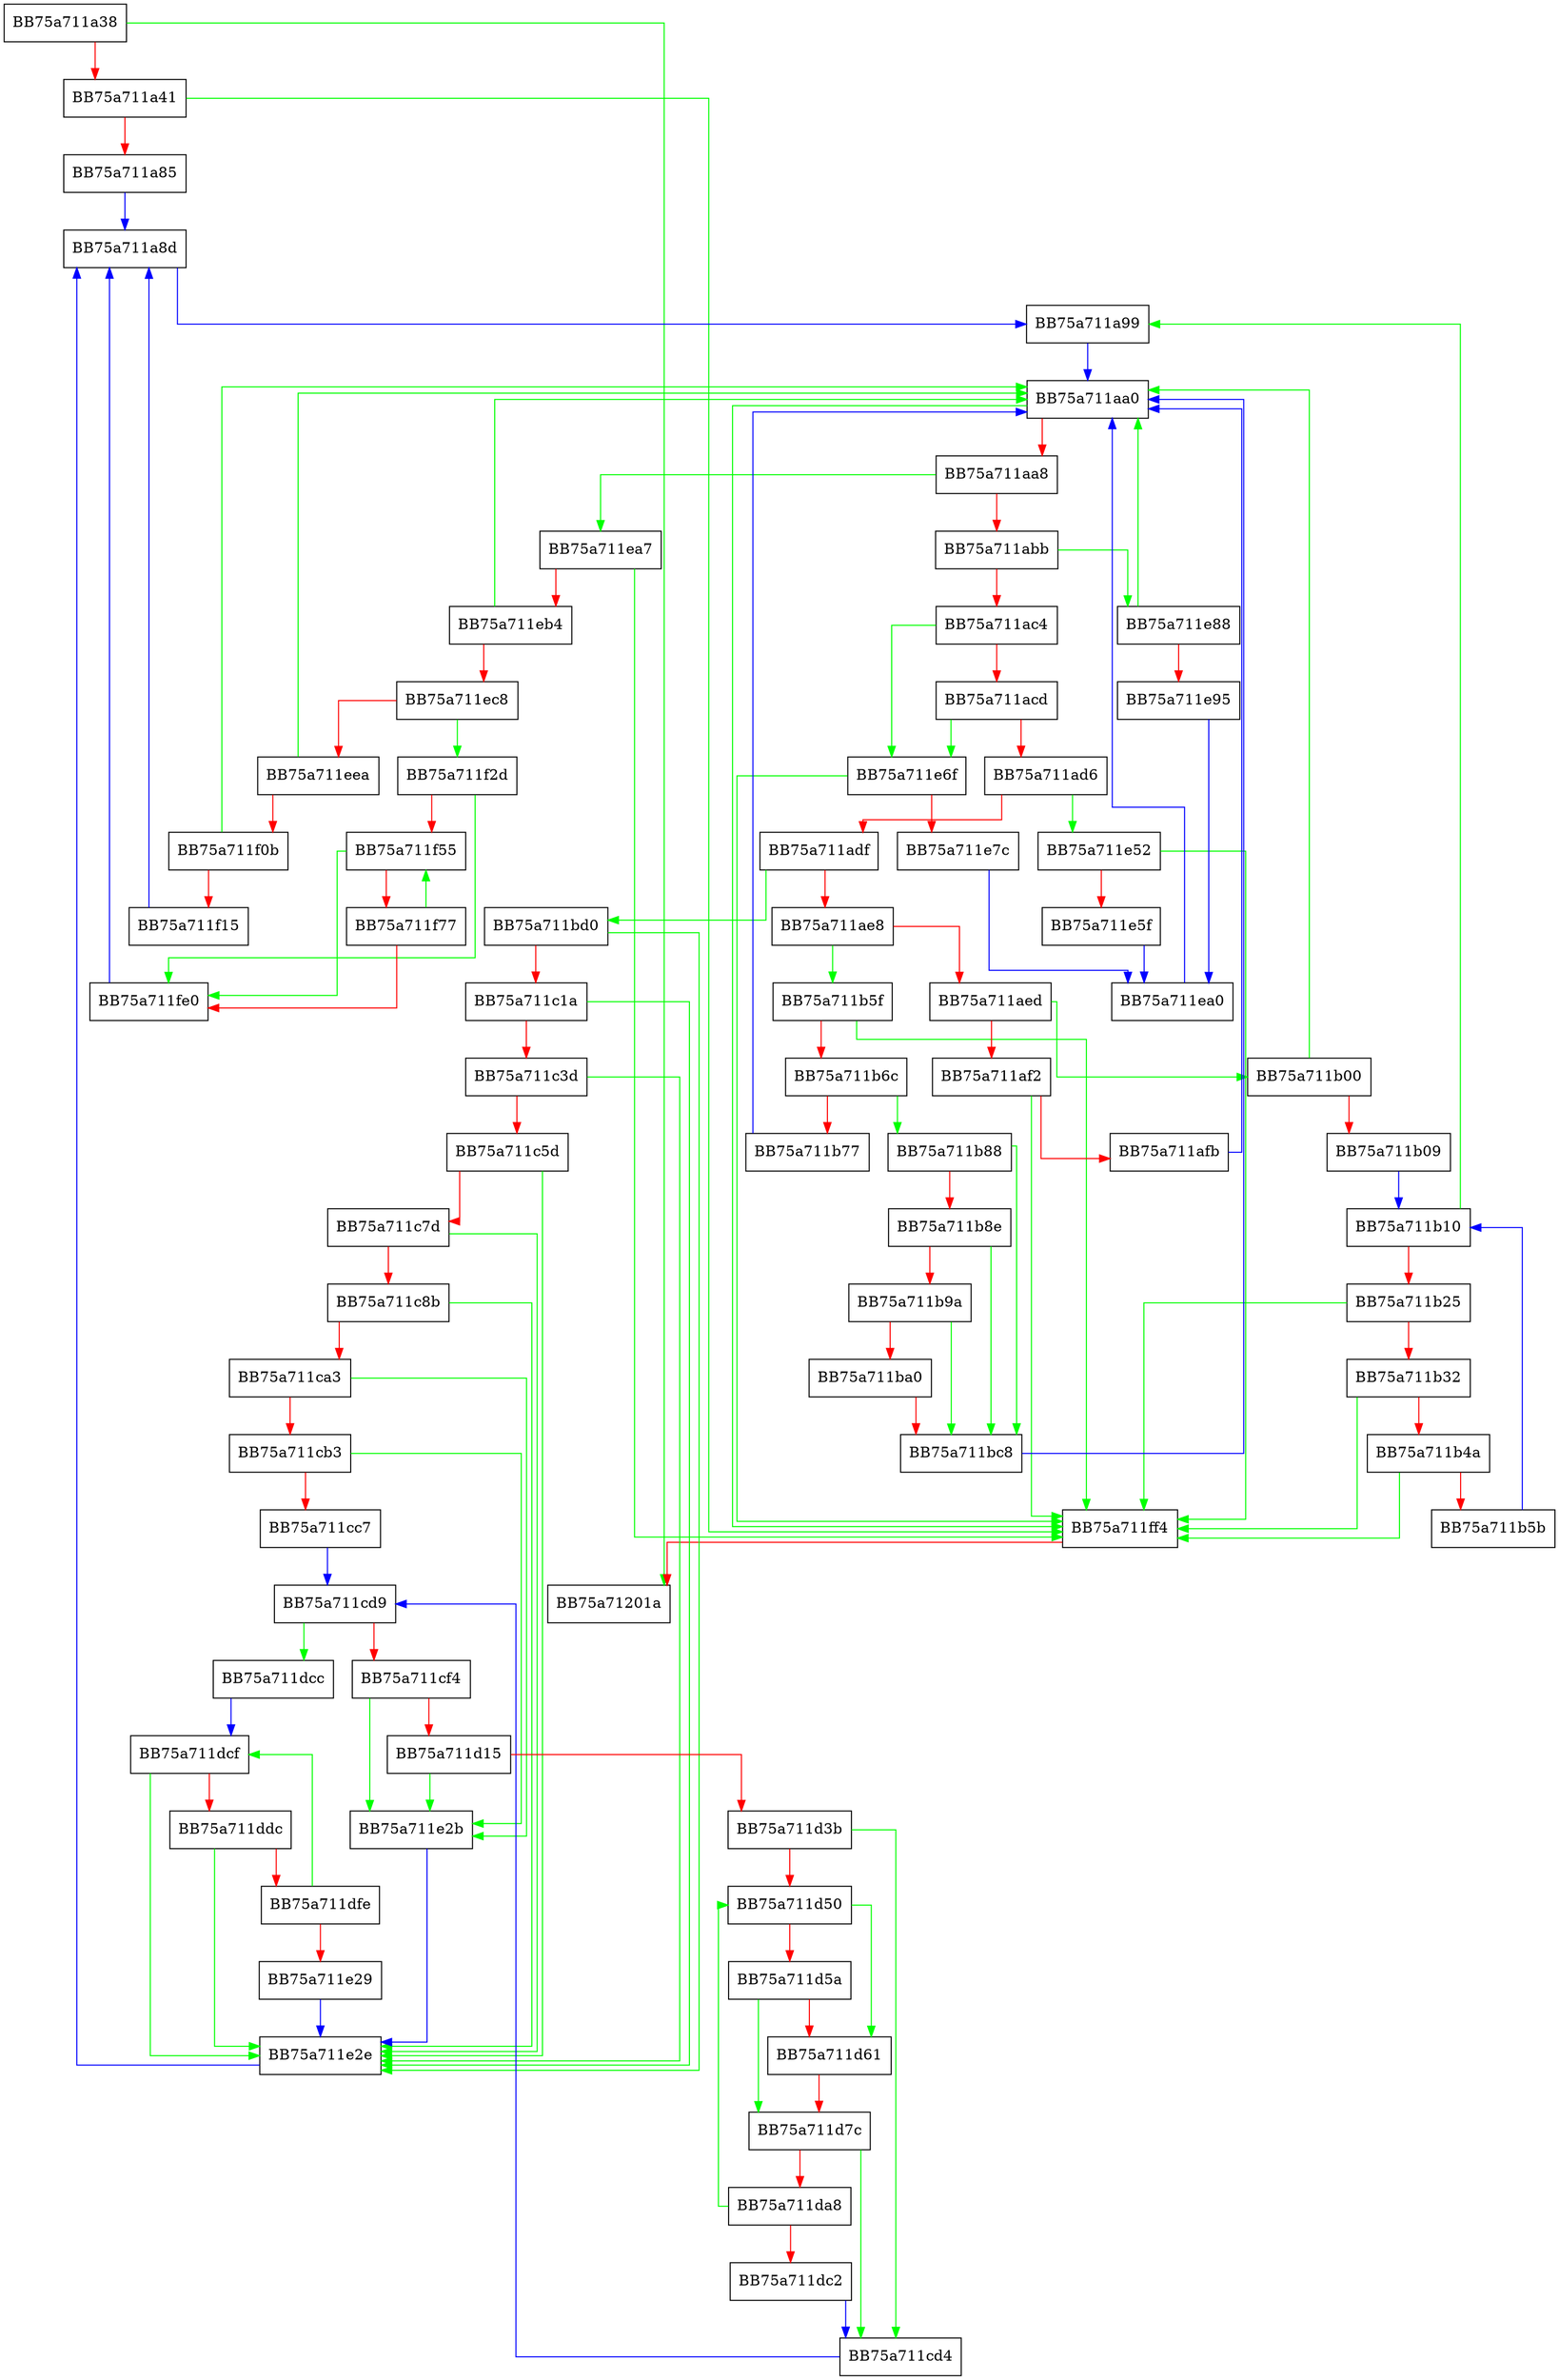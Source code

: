 digraph W6_ParseTOC {
  node [shape="box"];
  graph [splines=ortho];
  BB75a711a38 -> BB75a71201a [color="green"];
  BB75a711a38 -> BB75a711a41 [color="red"];
  BB75a711a41 -> BB75a711ff4 [color="green"];
  BB75a711a41 -> BB75a711a85 [color="red"];
  BB75a711a85 -> BB75a711a8d [color="blue"];
  BB75a711a8d -> BB75a711a99 [color="blue"];
  BB75a711a99 -> BB75a711aa0 [color="blue"];
  BB75a711aa0 -> BB75a711ff4 [color="green"];
  BB75a711aa0 -> BB75a711aa8 [color="red"];
  BB75a711aa8 -> BB75a711ea7 [color="green"];
  BB75a711aa8 -> BB75a711abb [color="red"];
  BB75a711abb -> BB75a711e88 [color="green"];
  BB75a711abb -> BB75a711ac4 [color="red"];
  BB75a711ac4 -> BB75a711e6f [color="green"];
  BB75a711ac4 -> BB75a711acd [color="red"];
  BB75a711acd -> BB75a711e6f [color="green"];
  BB75a711acd -> BB75a711ad6 [color="red"];
  BB75a711ad6 -> BB75a711e52 [color="green"];
  BB75a711ad6 -> BB75a711adf [color="red"];
  BB75a711adf -> BB75a711bd0 [color="green"];
  BB75a711adf -> BB75a711ae8 [color="red"];
  BB75a711ae8 -> BB75a711b5f [color="green"];
  BB75a711ae8 -> BB75a711aed [color="red"];
  BB75a711aed -> BB75a711b00 [color="green"];
  BB75a711aed -> BB75a711af2 [color="red"];
  BB75a711af2 -> BB75a711ff4 [color="green"];
  BB75a711af2 -> BB75a711afb [color="red"];
  BB75a711afb -> BB75a711aa0 [color="blue"];
  BB75a711b00 -> BB75a711aa0 [color="green"];
  BB75a711b00 -> BB75a711b09 [color="red"];
  BB75a711b09 -> BB75a711b10 [color="blue"];
  BB75a711b10 -> BB75a711a99 [color="green"];
  BB75a711b10 -> BB75a711b25 [color="red"];
  BB75a711b25 -> BB75a711ff4 [color="green"];
  BB75a711b25 -> BB75a711b32 [color="red"];
  BB75a711b32 -> BB75a711ff4 [color="green"];
  BB75a711b32 -> BB75a711b4a [color="red"];
  BB75a711b4a -> BB75a711ff4 [color="green"];
  BB75a711b4a -> BB75a711b5b [color="red"];
  BB75a711b5b -> BB75a711b10 [color="blue"];
  BB75a711b5f -> BB75a711ff4 [color="green"];
  BB75a711b5f -> BB75a711b6c [color="red"];
  BB75a711b6c -> BB75a711b88 [color="green"];
  BB75a711b6c -> BB75a711b77 [color="red"];
  BB75a711b77 -> BB75a711aa0 [color="blue"];
  BB75a711b88 -> BB75a711bc8 [color="green"];
  BB75a711b88 -> BB75a711b8e [color="red"];
  BB75a711b8e -> BB75a711bc8 [color="green"];
  BB75a711b8e -> BB75a711b9a [color="red"];
  BB75a711b9a -> BB75a711bc8 [color="green"];
  BB75a711b9a -> BB75a711ba0 [color="red"];
  BB75a711ba0 -> BB75a711bc8 [color="red"];
  BB75a711bc8 -> BB75a711aa0 [color="blue"];
  BB75a711bd0 -> BB75a711e2e [color="green"];
  BB75a711bd0 -> BB75a711c1a [color="red"];
  BB75a711c1a -> BB75a711e2e [color="green"];
  BB75a711c1a -> BB75a711c3d [color="red"];
  BB75a711c3d -> BB75a711e2e [color="green"];
  BB75a711c3d -> BB75a711c5d [color="red"];
  BB75a711c5d -> BB75a711e2e [color="green"];
  BB75a711c5d -> BB75a711c7d [color="red"];
  BB75a711c7d -> BB75a711e2e [color="green"];
  BB75a711c7d -> BB75a711c8b [color="red"];
  BB75a711c8b -> BB75a711e2e [color="green"];
  BB75a711c8b -> BB75a711ca3 [color="red"];
  BB75a711ca3 -> BB75a711e2b [color="green"];
  BB75a711ca3 -> BB75a711cb3 [color="red"];
  BB75a711cb3 -> BB75a711e2b [color="green"];
  BB75a711cb3 -> BB75a711cc7 [color="red"];
  BB75a711cc7 -> BB75a711cd9 [color="blue"];
  BB75a711cd4 -> BB75a711cd9 [color="blue"];
  BB75a711cd9 -> BB75a711dcc [color="green"];
  BB75a711cd9 -> BB75a711cf4 [color="red"];
  BB75a711cf4 -> BB75a711e2b [color="green"];
  BB75a711cf4 -> BB75a711d15 [color="red"];
  BB75a711d15 -> BB75a711e2b [color="green"];
  BB75a711d15 -> BB75a711d3b [color="red"];
  BB75a711d3b -> BB75a711cd4 [color="green"];
  BB75a711d3b -> BB75a711d50 [color="red"];
  BB75a711d50 -> BB75a711d61 [color="green"];
  BB75a711d50 -> BB75a711d5a [color="red"];
  BB75a711d5a -> BB75a711d7c [color="green"];
  BB75a711d5a -> BB75a711d61 [color="red"];
  BB75a711d61 -> BB75a711d7c [color="red"];
  BB75a711d7c -> BB75a711cd4 [color="green"];
  BB75a711d7c -> BB75a711da8 [color="red"];
  BB75a711da8 -> BB75a711d50 [color="green"];
  BB75a711da8 -> BB75a711dc2 [color="red"];
  BB75a711dc2 -> BB75a711cd4 [color="blue"];
  BB75a711dcc -> BB75a711dcf [color="blue"];
  BB75a711dcf -> BB75a711e2e [color="green"];
  BB75a711dcf -> BB75a711ddc [color="red"];
  BB75a711ddc -> BB75a711e2e [color="green"];
  BB75a711ddc -> BB75a711dfe [color="red"];
  BB75a711dfe -> BB75a711dcf [color="green"];
  BB75a711dfe -> BB75a711e29 [color="red"];
  BB75a711e29 -> BB75a711e2e [color="blue"];
  BB75a711e2b -> BB75a711e2e [color="blue"];
  BB75a711e2e -> BB75a711a8d [color="blue"];
  BB75a711e52 -> BB75a711ff4 [color="green"];
  BB75a711e52 -> BB75a711e5f [color="red"];
  BB75a711e5f -> BB75a711ea0 [color="blue"];
  BB75a711e6f -> BB75a711ff4 [color="green"];
  BB75a711e6f -> BB75a711e7c [color="red"];
  BB75a711e7c -> BB75a711ea0 [color="blue"];
  BB75a711e88 -> BB75a711aa0 [color="green"];
  BB75a711e88 -> BB75a711e95 [color="red"];
  BB75a711e95 -> BB75a711ea0 [color="blue"];
  BB75a711ea0 -> BB75a711aa0 [color="blue"];
  BB75a711ea7 -> BB75a711ff4 [color="green"];
  BB75a711ea7 -> BB75a711eb4 [color="red"];
  BB75a711eb4 -> BB75a711aa0 [color="green"];
  BB75a711eb4 -> BB75a711ec8 [color="red"];
  BB75a711ec8 -> BB75a711f2d [color="green"];
  BB75a711ec8 -> BB75a711eea [color="red"];
  BB75a711eea -> BB75a711aa0 [color="green"];
  BB75a711eea -> BB75a711f0b [color="red"];
  BB75a711f0b -> BB75a711aa0 [color="green"];
  BB75a711f0b -> BB75a711f15 [color="red"];
  BB75a711f15 -> BB75a711a8d [color="blue"];
  BB75a711f2d -> BB75a711fe0 [color="green"];
  BB75a711f2d -> BB75a711f55 [color="red"];
  BB75a711f55 -> BB75a711fe0 [color="green"];
  BB75a711f55 -> BB75a711f77 [color="red"];
  BB75a711f77 -> BB75a711f55 [color="green"];
  BB75a711f77 -> BB75a711fe0 [color="red"];
  BB75a711fe0 -> BB75a711a8d [color="blue"];
  BB75a711ff4 -> BB75a71201a [color="red"];
}